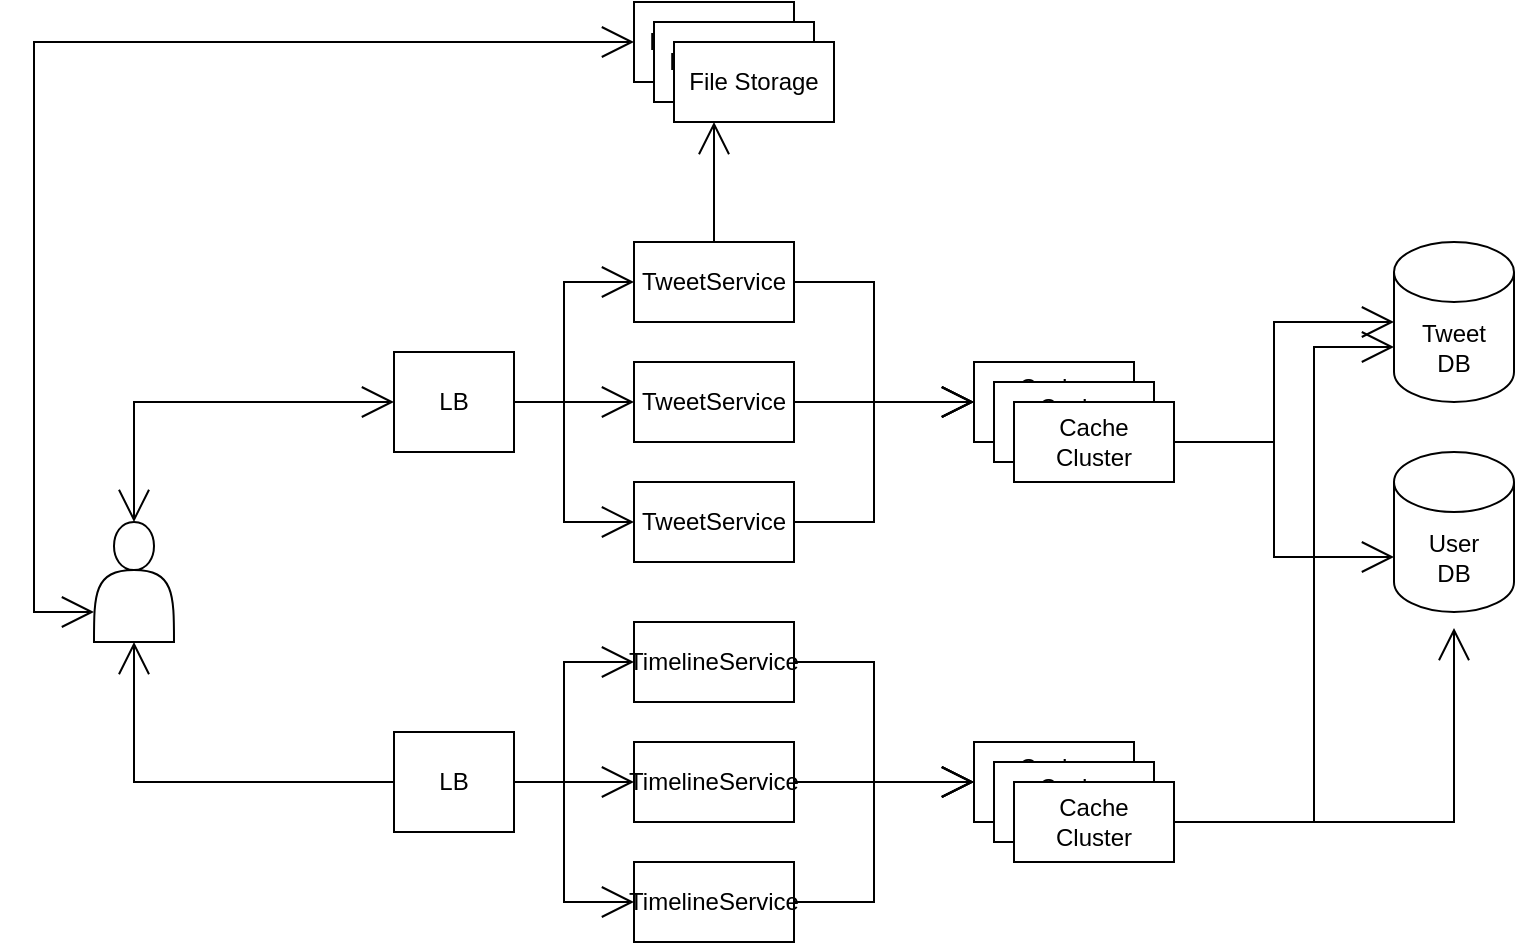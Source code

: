 <mxfile version="15.3.5" type="github">
  <diagram id="9lk45U2YtWCPRXFCkFiL" name="Page-1">
    <mxGraphModel dx="1426" dy="794" grid="1" gridSize="10" guides="1" tooltips="1" connect="1" arrows="1" fold="1" page="1" pageScale="1" pageWidth="850" pageHeight="1100" math="0" shadow="0">
      <root>
        <mxCell id="0" />
        <mxCell id="1" parent="0" />
        <mxCell id="r8ZaBdszdzgL9pVLsJDS-22" style="edgeStyle=orthogonalEdgeStyle;rounded=0;orthogonalLoop=1;jettySize=auto;html=1;exitX=1;exitY=0.5;exitDx=0;exitDy=0;entryX=0;entryY=0.5;entryDx=0;entryDy=0;startArrow=none;startFill=0;endArrow=open;endFill=0;startSize=14;endSize=14;sourcePerimeterSpacing=8;targetPerimeterSpacing=8;" edge="1" parent="1" source="r8ZaBdszdzgL9pVLsJDS-1" target="r8ZaBdszdzgL9pVLsJDS-3">
          <mxGeometry relative="1" as="geometry" />
        </mxCell>
        <mxCell id="r8ZaBdszdzgL9pVLsJDS-23" style="edgeStyle=orthogonalEdgeStyle;rounded=0;orthogonalLoop=1;jettySize=auto;html=1;exitX=1;exitY=0.5;exitDx=0;exitDy=0;entryX=0;entryY=0.5;entryDx=0;entryDy=0;startArrow=none;startFill=0;endArrow=open;endFill=0;startSize=14;endSize=14;sourcePerimeterSpacing=8;targetPerimeterSpacing=8;" edge="1" parent="1" source="r8ZaBdszdzgL9pVLsJDS-1" target="r8ZaBdszdzgL9pVLsJDS-4">
          <mxGeometry relative="1" as="geometry" />
        </mxCell>
        <mxCell id="r8ZaBdszdzgL9pVLsJDS-24" style="edgeStyle=orthogonalEdgeStyle;rounded=0;orthogonalLoop=1;jettySize=auto;html=1;exitX=1;exitY=0.5;exitDx=0;exitDy=0;entryX=0;entryY=0.5;entryDx=0;entryDy=0;startArrow=none;startFill=0;endArrow=open;endFill=0;startSize=14;endSize=14;sourcePerimeterSpacing=8;targetPerimeterSpacing=8;" edge="1" parent="1" source="r8ZaBdszdzgL9pVLsJDS-1" target="r8ZaBdszdzgL9pVLsJDS-5">
          <mxGeometry relative="1" as="geometry" />
        </mxCell>
        <mxCell id="r8ZaBdszdzgL9pVLsJDS-1" value="LB" style="rounded=0;whiteSpace=wrap;html=1;hachureGap=4;pointerEvents=0;" vertex="1" parent="1">
          <mxGeometry x="210" y="335" width="60" height="50" as="geometry" />
        </mxCell>
        <mxCell id="r8ZaBdszdzgL9pVLsJDS-20" style="edgeStyle=orthogonalEdgeStyle;rounded=0;orthogonalLoop=1;jettySize=auto;html=1;exitX=0.5;exitY=0;exitDx=0;exitDy=0;entryX=0;entryY=0.5;entryDx=0;entryDy=0;endArrow=open;startSize=14;endSize=14;sourcePerimeterSpacing=8;targetPerimeterSpacing=8;startArrow=open;startFill=0;" edge="1" parent="1" source="r8ZaBdszdzgL9pVLsJDS-2" target="r8ZaBdszdzgL9pVLsJDS-1">
          <mxGeometry relative="1" as="geometry" />
        </mxCell>
        <mxCell id="r8ZaBdszdzgL9pVLsJDS-21" style="edgeStyle=orthogonalEdgeStyle;rounded=0;orthogonalLoop=1;jettySize=auto;html=1;exitX=0.5;exitY=1;exitDx=0;exitDy=0;entryX=0;entryY=0.5;entryDx=0;entryDy=0;endArrow=none;startSize=14;endSize=14;sourcePerimeterSpacing=8;targetPerimeterSpacing=8;startArrow=open;startFill=0;endFill=0;" edge="1" parent="1" source="r8ZaBdszdzgL9pVLsJDS-2" target="r8ZaBdszdzgL9pVLsJDS-12">
          <mxGeometry relative="1" as="geometry" />
        </mxCell>
        <mxCell id="r8ZaBdszdzgL9pVLsJDS-2" value="" style="shape=actor;whiteSpace=wrap;html=1;hachureGap=4;pointerEvents=0;" vertex="1" parent="1">
          <mxGeometry x="60" y="420" width="40" height="60" as="geometry" />
        </mxCell>
        <mxCell id="r8ZaBdszdzgL9pVLsJDS-28" style="edgeStyle=orthogonalEdgeStyle;rounded=0;orthogonalLoop=1;jettySize=auto;html=1;exitX=1;exitY=0.5;exitDx=0;exitDy=0;entryX=0;entryY=0.5;entryDx=0;entryDy=0;startArrow=none;startFill=0;endArrow=open;endFill=0;startSize=14;endSize=14;sourcePerimeterSpacing=8;targetPerimeterSpacing=8;" edge="1" parent="1" source="r8ZaBdszdzgL9pVLsJDS-3" target="r8ZaBdszdzgL9pVLsJDS-6">
          <mxGeometry relative="1" as="geometry" />
        </mxCell>
        <mxCell id="r8ZaBdszdzgL9pVLsJDS-44" style="edgeStyle=orthogonalEdgeStyle;rounded=0;orthogonalLoop=1;jettySize=auto;html=1;exitX=0.5;exitY=0;exitDx=0;exitDy=0;entryX=0.25;entryY=1;entryDx=0;entryDy=0;startArrow=none;startFill=0;endArrow=open;endFill=0;startSize=14;endSize=14;sourcePerimeterSpacing=8;targetPerimeterSpacing=8;" edge="1" parent="1" source="r8ZaBdszdzgL9pVLsJDS-3" target="r8ZaBdszdzgL9pVLsJDS-41">
          <mxGeometry relative="1" as="geometry" />
        </mxCell>
        <mxCell id="r8ZaBdszdzgL9pVLsJDS-3" value="TweetService" style="rounded=0;whiteSpace=wrap;html=1;hachureGap=4;pointerEvents=0;" vertex="1" parent="1">
          <mxGeometry x="330" y="280" width="80" height="40" as="geometry" />
        </mxCell>
        <mxCell id="r8ZaBdszdzgL9pVLsJDS-29" style="edgeStyle=orthogonalEdgeStyle;rounded=0;orthogonalLoop=1;jettySize=auto;html=1;exitX=1;exitY=0.5;exitDx=0;exitDy=0;entryX=0;entryY=0.5;entryDx=0;entryDy=0;startArrow=none;startFill=0;endArrow=open;endFill=0;startSize=14;endSize=14;sourcePerimeterSpacing=8;targetPerimeterSpacing=8;" edge="1" parent="1" source="r8ZaBdszdzgL9pVLsJDS-4" target="r8ZaBdszdzgL9pVLsJDS-6">
          <mxGeometry relative="1" as="geometry" />
        </mxCell>
        <mxCell id="r8ZaBdszdzgL9pVLsJDS-4" value="TweetService" style="rounded=0;whiteSpace=wrap;html=1;hachureGap=4;pointerEvents=0;" vertex="1" parent="1">
          <mxGeometry x="330" y="340" width="80" height="40" as="geometry" />
        </mxCell>
        <mxCell id="r8ZaBdszdzgL9pVLsJDS-30" style="edgeStyle=orthogonalEdgeStyle;rounded=0;orthogonalLoop=1;jettySize=auto;html=1;exitX=1;exitY=0.5;exitDx=0;exitDy=0;entryX=0;entryY=0.5;entryDx=0;entryDy=0;startArrow=none;startFill=0;endArrow=open;endFill=0;startSize=14;endSize=14;sourcePerimeterSpacing=8;targetPerimeterSpacing=8;" edge="1" parent="1" source="r8ZaBdszdzgL9pVLsJDS-5" target="r8ZaBdszdzgL9pVLsJDS-6">
          <mxGeometry relative="1" as="geometry" />
        </mxCell>
        <mxCell id="r8ZaBdszdzgL9pVLsJDS-5" value="TweetService" style="rounded=0;whiteSpace=wrap;html=1;hachureGap=4;pointerEvents=0;" vertex="1" parent="1">
          <mxGeometry x="330" y="400" width="80" height="40" as="geometry" />
        </mxCell>
        <mxCell id="r8ZaBdszdzgL9pVLsJDS-9" value="" style="group" vertex="1" connectable="0" parent="1">
          <mxGeometry x="500" y="340" width="100" height="60" as="geometry" />
        </mxCell>
        <mxCell id="r8ZaBdszdzgL9pVLsJDS-6" value="Cache&lt;br&gt;Cluster" style="rounded=0;whiteSpace=wrap;html=1;hachureGap=4;pointerEvents=0;" vertex="1" parent="r8ZaBdszdzgL9pVLsJDS-9">
          <mxGeometry width="80" height="40" as="geometry" />
        </mxCell>
        <mxCell id="r8ZaBdszdzgL9pVLsJDS-7" value="Cache&lt;br&gt;Cluster" style="rounded=0;whiteSpace=wrap;html=1;hachureGap=4;pointerEvents=0;" vertex="1" parent="r8ZaBdszdzgL9pVLsJDS-9">
          <mxGeometry x="10" y="10" width="80" height="40" as="geometry" />
        </mxCell>
        <mxCell id="r8ZaBdszdzgL9pVLsJDS-8" value="Cache&lt;br&gt;Cluster" style="rounded=0;whiteSpace=wrap;html=1;hachureGap=4;pointerEvents=0;" vertex="1" parent="r8ZaBdszdzgL9pVLsJDS-9">
          <mxGeometry x="20" y="20" width="80" height="40" as="geometry" />
        </mxCell>
        <mxCell id="r8ZaBdszdzgL9pVLsJDS-10" value="Tweet&lt;br&gt;DB" style="shape=cylinder3;whiteSpace=wrap;html=1;boundedLbl=1;backgroundOutline=1;size=15;hachureGap=4;pointerEvents=0;" vertex="1" parent="1">
          <mxGeometry x="710" y="280" width="60" height="80" as="geometry" />
        </mxCell>
        <mxCell id="r8ZaBdszdzgL9pVLsJDS-11" value="User&lt;br&gt;DB" style="shape=cylinder3;whiteSpace=wrap;html=1;boundedLbl=1;backgroundOutline=1;size=15;hachureGap=4;pointerEvents=0;" vertex="1" parent="1">
          <mxGeometry x="710" y="385" width="60" height="80" as="geometry" />
        </mxCell>
        <mxCell id="r8ZaBdszdzgL9pVLsJDS-25" style="edgeStyle=orthogonalEdgeStyle;rounded=0;orthogonalLoop=1;jettySize=auto;html=1;exitX=1;exitY=0.5;exitDx=0;exitDy=0;entryX=0;entryY=0.5;entryDx=0;entryDy=0;startArrow=none;startFill=0;endArrow=open;endFill=0;startSize=14;endSize=14;sourcePerimeterSpacing=8;targetPerimeterSpacing=8;" edge="1" parent="1" source="r8ZaBdszdzgL9pVLsJDS-12" target="r8ZaBdszdzgL9pVLsJDS-13">
          <mxGeometry relative="1" as="geometry" />
        </mxCell>
        <mxCell id="r8ZaBdszdzgL9pVLsJDS-26" style="edgeStyle=orthogonalEdgeStyle;rounded=0;orthogonalLoop=1;jettySize=auto;html=1;exitX=1;exitY=0.5;exitDx=0;exitDy=0;entryX=0;entryY=0.5;entryDx=0;entryDy=0;startArrow=none;startFill=0;endArrow=open;endFill=0;startSize=14;endSize=14;sourcePerimeterSpacing=8;targetPerimeterSpacing=8;" edge="1" parent="1" source="r8ZaBdszdzgL9pVLsJDS-12" target="r8ZaBdszdzgL9pVLsJDS-14">
          <mxGeometry relative="1" as="geometry" />
        </mxCell>
        <mxCell id="r8ZaBdszdzgL9pVLsJDS-27" style="edgeStyle=orthogonalEdgeStyle;rounded=0;orthogonalLoop=1;jettySize=auto;html=1;exitX=1;exitY=0.5;exitDx=0;exitDy=0;entryX=0;entryY=0.5;entryDx=0;entryDy=0;startArrow=none;startFill=0;endArrow=open;endFill=0;startSize=14;endSize=14;sourcePerimeterSpacing=8;targetPerimeterSpacing=8;" edge="1" parent="1" source="r8ZaBdszdzgL9pVLsJDS-12" target="r8ZaBdszdzgL9pVLsJDS-15">
          <mxGeometry relative="1" as="geometry" />
        </mxCell>
        <mxCell id="r8ZaBdszdzgL9pVLsJDS-12" value="LB" style="rounded=0;whiteSpace=wrap;html=1;hachureGap=4;pointerEvents=0;" vertex="1" parent="1">
          <mxGeometry x="210" y="525" width="60" height="50" as="geometry" />
        </mxCell>
        <mxCell id="r8ZaBdszdzgL9pVLsJDS-31" style="edgeStyle=orthogonalEdgeStyle;rounded=0;orthogonalLoop=1;jettySize=auto;html=1;exitX=1;exitY=0.5;exitDx=0;exitDy=0;entryX=0;entryY=0.5;entryDx=0;entryDy=0;startArrow=none;startFill=0;endArrow=open;endFill=0;startSize=14;endSize=14;sourcePerimeterSpacing=8;targetPerimeterSpacing=8;" edge="1" parent="1" source="r8ZaBdszdzgL9pVLsJDS-13" target="r8ZaBdszdzgL9pVLsJDS-17">
          <mxGeometry relative="1" as="geometry" />
        </mxCell>
        <mxCell id="r8ZaBdszdzgL9pVLsJDS-13" value="TimelineService" style="rounded=0;whiteSpace=wrap;html=1;hachureGap=4;pointerEvents=0;" vertex="1" parent="1">
          <mxGeometry x="330" y="470" width="80" height="40" as="geometry" />
        </mxCell>
        <mxCell id="r8ZaBdszdzgL9pVLsJDS-32" style="edgeStyle=orthogonalEdgeStyle;rounded=0;orthogonalLoop=1;jettySize=auto;html=1;exitX=1;exitY=0.5;exitDx=0;exitDy=0;entryX=0;entryY=0.5;entryDx=0;entryDy=0;startArrow=none;startFill=0;endArrow=open;endFill=0;startSize=14;endSize=14;sourcePerimeterSpacing=8;targetPerimeterSpacing=8;" edge="1" parent="1" source="r8ZaBdszdzgL9pVLsJDS-14" target="r8ZaBdszdzgL9pVLsJDS-17">
          <mxGeometry relative="1" as="geometry" />
        </mxCell>
        <mxCell id="r8ZaBdszdzgL9pVLsJDS-14" value="TimelineService" style="rounded=0;whiteSpace=wrap;html=1;hachureGap=4;pointerEvents=0;" vertex="1" parent="1">
          <mxGeometry x="330" y="530" width="80" height="40" as="geometry" />
        </mxCell>
        <mxCell id="r8ZaBdszdzgL9pVLsJDS-33" style="edgeStyle=orthogonalEdgeStyle;rounded=0;orthogonalLoop=1;jettySize=auto;html=1;exitX=1;exitY=0.5;exitDx=0;exitDy=0;entryX=0;entryY=0.5;entryDx=0;entryDy=0;startArrow=none;startFill=0;endArrow=open;endFill=0;startSize=14;endSize=14;sourcePerimeterSpacing=8;targetPerimeterSpacing=8;" edge="1" parent="1" source="r8ZaBdszdzgL9pVLsJDS-15" target="r8ZaBdszdzgL9pVLsJDS-17">
          <mxGeometry relative="1" as="geometry" />
        </mxCell>
        <mxCell id="r8ZaBdszdzgL9pVLsJDS-15" value="TimelineService" style="rounded=0;whiteSpace=wrap;html=1;hachureGap=4;pointerEvents=0;" vertex="1" parent="1">
          <mxGeometry x="330" y="590" width="80" height="40" as="geometry" />
        </mxCell>
        <mxCell id="r8ZaBdszdzgL9pVLsJDS-16" value="" style="group" vertex="1" connectable="0" parent="1">
          <mxGeometry x="500" y="530" width="100" height="60" as="geometry" />
        </mxCell>
        <mxCell id="r8ZaBdszdzgL9pVLsJDS-17" value="Cache&lt;br&gt;Cluster" style="rounded=0;whiteSpace=wrap;html=1;hachureGap=4;pointerEvents=0;" vertex="1" parent="r8ZaBdszdzgL9pVLsJDS-16">
          <mxGeometry width="80" height="40" as="geometry" />
        </mxCell>
        <mxCell id="r8ZaBdszdzgL9pVLsJDS-18" value="Cache&lt;br&gt;Cluster" style="rounded=0;whiteSpace=wrap;html=1;hachureGap=4;pointerEvents=0;" vertex="1" parent="r8ZaBdszdzgL9pVLsJDS-16">
          <mxGeometry x="10" y="10" width="80" height="40" as="geometry" />
        </mxCell>
        <mxCell id="r8ZaBdszdzgL9pVLsJDS-19" value="Cache&lt;br&gt;Cluster" style="rounded=0;whiteSpace=wrap;html=1;hachureGap=4;pointerEvents=0;" vertex="1" parent="r8ZaBdszdzgL9pVLsJDS-16">
          <mxGeometry x="20" y="20" width="80" height="40" as="geometry" />
        </mxCell>
        <mxCell id="r8ZaBdszdzgL9pVLsJDS-34" style="edgeStyle=orthogonalEdgeStyle;rounded=0;orthogonalLoop=1;jettySize=auto;html=1;exitX=1;exitY=0.5;exitDx=0;exitDy=0;entryX=0;entryY=0.5;entryDx=0;entryDy=0;entryPerimeter=0;startArrow=none;startFill=0;endArrow=open;endFill=0;startSize=14;endSize=14;sourcePerimeterSpacing=8;targetPerimeterSpacing=8;" edge="1" parent="1" source="r8ZaBdszdzgL9pVLsJDS-8" target="r8ZaBdszdzgL9pVLsJDS-10">
          <mxGeometry relative="1" as="geometry" />
        </mxCell>
        <mxCell id="r8ZaBdszdzgL9pVLsJDS-35" style="edgeStyle=orthogonalEdgeStyle;rounded=0;orthogonalLoop=1;jettySize=auto;html=1;exitX=1;exitY=0.5;exitDx=0;exitDy=0;entryX=0;entryY=0;entryDx=0;entryDy=52.5;entryPerimeter=0;startArrow=none;startFill=0;endArrow=open;endFill=0;startSize=14;endSize=14;sourcePerimeterSpacing=8;targetPerimeterSpacing=8;" edge="1" parent="1" source="r8ZaBdszdzgL9pVLsJDS-8" target="r8ZaBdszdzgL9pVLsJDS-11">
          <mxGeometry relative="1" as="geometry" />
        </mxCell>
        <mxCell id="r8ZaBdszdzgL9pVLsJDS-36" style="edgeStyle=orthogonalEdgeStyle;rounded=0;orthogonalLoop=1;jettySize=auto;html=1;exitX=1;exitY=0.5;exitDx=0;exitDy=0;entryX=0;entryY=0;entryDx=0;entryDy=52.5;entryPerimeter=0;startArrow=none;startFill=0;endArrow=open;endFill=0;startSize=14;endSize=14;sourcePerimeterSpacing=8;targetPerimeterSpacing=8;" edge="1" parent="1" source="r8ZaBdszdzgL9pVLsJDS-19" target="r8ZaBdszdzgL9pVLsJDS-10">
          <mxGeometry relative="1" as="geometry">
            <Array as="points">
              <mxPoint x="670" y="570" />
              <mxPoint x="670" y="333" />
            </Array>
          </mxGeometry>
        </mxCell>
        <mxCell id="r8ZaBdszdzgL9pVLsJDS-37" style="edgeStyle=orthogonalEdgeStyle;rounded=0;orthogonalLoop=1;jettySize=auto;html=1;exitX=1;exitY=0.5;exitDx=0;exitDy=0;startArrow=none;startFill=0;endArrow=open;endFill=0;startSize=14;endSize=14;sourcePerimeterSpacing=8;targetPerimeterSpacing=8;" edge="1" parent="1" source="r8ZaBdszdzgL9pVLsJDS-19" target="r8ZaBdszdzgL9pVLsJDS-11">
          <mxGeometry relative="1" as="geometry" />
        </mxCell>
        <mxCell id="r8ZaBdszdzgL9pVLsJDS-42" value="" style="group" vertex="1" connectable="0" parent="1">
          <mxGeometry x="330" y="160" width="100" height="60" as="geometry" />
        </mxCell>
        <mxCell id="r8ZaBdszdzgL9pVLsJDS-38" value="File Storage" style="rounded=0;whiteSpace=wrap;html=1;hachureGap=4;pointerEvents=0;" vertex="1" parent="r8ZaBdszdzgL9pVLsJDS-42">
          <mxGeometry width="80" height="40" as="geometry" />
        </mxCell>
        <mxCell id="r8ZaBdszdzgL9pVLsJDS-40" value="File Storage" style="rounded=0;whiteSpace=wrap;html=1;hachureGap=4;pointerEvents=0;" vertex="1" parent="r8ZaBdszdzgL9pVLsJDS-42">
          <mxGeometry x="10" y="10" width="80" height="40" as="geometry" />
        </mxCell>
        <mxCell id="r8ZaBdszdzgL9pVLsJDS-41" value="File Storage" style="rounded=0;whiteSpace=wrap;html=1;hachureGap=4;pointerEvents=0;" vertex="1" parent="r8ZaBdszdzgL9pVLsJDS-42">
          <mxGeometry x="20" y="20" width="80" height="40" as="geometry" />
        </mxCell>
        <mxCell id="r8ZaBdszdzgL9pVLsJDS-43" style="edgeStyle=orthogonalEdgeStyle;rounded=0;orthogonalLoop=1;jettySize=auto;html=1;exitX=0;exitY=0.5;exitDx=0;exitDy=0;entryX=0;entryY=0.75;entryDx=0;entryDy=0;startArrow=open;startFill=0;endArrow=open;endFill=0;startSize=14;endSize=14;sourcePerimeterSpacing=8;targetPerimeterSpacing=8;" edge="1" parent="1" source="r8ZaBdszdzgL9pVLsJDS-38" target="r8ZaBdszdzgL9pVLsJDS-2">
          <mxGeometry relative="1" as="geometry" />
        </mxCell>
      </root>
    </mxGraphModel>
  </diagram>
</mxfile>
